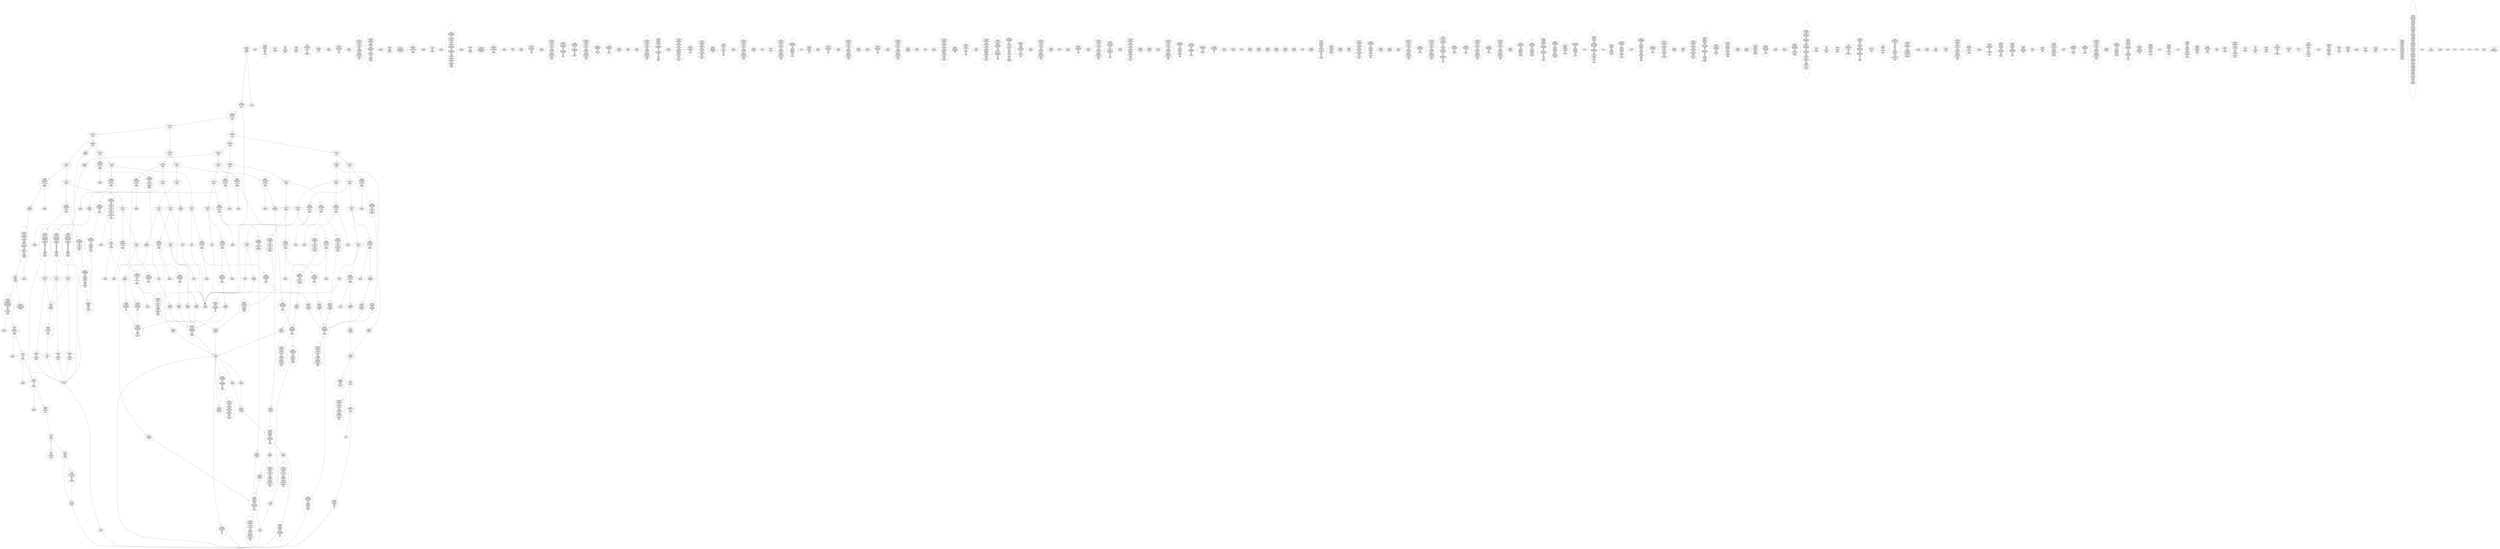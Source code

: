 /* Generated by GvGen v.1.0 (https://www.github.com/stricaud/gvgen) */

digraph G {
compound=true;
   node1 [label="[anywhere]"];
   node2 [label="# 0x0
PUSHX Data
PUSHX Data
MSTORE
CALLVALUE
ISZERO
PUSHX Data
JUMPI
"];
   node3 [label="# 0xc
PUSHX Data
REVERT
"];
   node4 [label="# 0x10
JUMPDEST
PUSHX LogicData
CALLDATASIZE
LT
PUSHX Data
JUMPI
"];
   node5 [label="# 0x1a
PUSHX Data
CALLDATALOAD
PUSHX BitData
SHR
PUSHX LogicData
GT
PUSHX Data
JUMPI
"];
   node6 [label="# 0x2b
PUSHX LogicData
GT
PUSHX Data
JUMPI
"];
   node7 [label="# 0x36
PUSHX LogicData
GT
PUSHX Data
JUMPI
"];
   node8 [label="# 0x41
PUSHX LogicData
EQ
PUSHX Data
JUMPI
"];
   node9 [label="# 0x4c
PUSHX LogicData
EQ
PUSHX Data
JUMPI
"];
   node10 [label="# 0x57
PUSHX LogicData
EQ
PUSHX Data
JUMPI
"];
   node11 [label="# 0x62
PUSHX LogicData
EQ
PUSHX Data
JUMPI
"];
   node12 [label="# 0x6d
PUSHX Data
JUMP
"];
   node13 [label="# 0x71
JUMPDEST
PUSHX LogicData
EQ
PUSHX Data
JUMPI
"];
   node14 [label="# 0x7d
PUSHX LogicData
EQ
PUSHX Data
JUMPI
"];
   node15 [label="# 0x88
PUSHX LogicData
EQ
PUSHX Data
JUMPI
"];
   node16 [label="# 0x93
PUSHX LogicData
EQ
PUSHX Data
JUMPI
"];
   node17 [label="# 0x9e
PUSHX Data
JUMP
"];
   node18 [label="# 0xa2
JUMPDEST
PUSHX LogicData
GT
PUSHX Data
JUMPI
"];
   node19 [label="# 0xae
PUSHX LogicData
EQ
PUSHX Data
JUMPI
"];
   node20 [label="# 0xb9
PUSHX LogicData
EQ
PUSHX Data
JUMPI
"];
   node21 [label="# 0xc4
PUSHX LogicData
EQ
PUSHX Data
JUMPI
"];
   node22 [label="# 0xcf
PUSHX LogicData
EQ
PUSHX Data
JUMPI
"];
   node23 [label="# 0xda
PUSHX Data
JUMP
"];
   node24 [label="# 0xde
JUMPDEST
PUSHX LogicData
EQ
PUSHX Data
JUMPI
"];
   node25 [label="# 0xea
PUSHX LogicData
EQ
PUSHX Data
JUMPI
"];
   node26 [label="# 0xf5
PUSHX LogicData
EQ
PUSHX Data
JUMPI
"];
   node27 [label="# 0x100
PUSHX Data
JUMP
"];
   node28 [label="# 0x104
JUMPDEST
PUSHX LogicData
GT
PUSHX Data
JUMPI
"];
   node29 [label="# 0x110
PUSHX LogicData
GT
PUSHX Data
JUMPI
"];
   node30 [label="# 0x11b
PUSHX LogicData
EQ
PUSHX Data
JUMPI
"];
   node31 [label="# 0x126
PUSHX LogicData
EQ
PUSHX Data
JUMPI
"];
   node32 [label="# 0x131
PUSHX LogicData
EQ
PUSHX Data
JUMPI
"];
   node33 [label="# 0x13c
PUSHX LogicData
EQ
PUSHX Data
JUMPI
"];
   node34 [label="# 0x147
PUSHX Data
JUMP
"];
   node35 [label="# 0x14b
JUMPDEST
PUSHX LogicData
EQ
PUSHX Data
JUMPI
"];
   node36 [label="# 0x157
PUSHX LogicData
EQ
PUSHX Data
JUMPI
"];
   node37 [label="# 0x162
PUSHX LogicData
EQ
PUSHX Data
JUMPI
"];
   node38 [label="# 0x16d
PUSHX LogicData
EQ
PUSHX Data
JUMPI
"];
   node39 [label="# 0x178
PUSHX Data
JUMP
"];
   node40 [label="# 0x17c
JUMPDEST
PUSHX LogicData
GT
PUSHX Data
JUMPI
"];
   node41 [label="# 0x188
PUSHX LogicData
EQ
PUSHX Data
JUMPI
"];
   node42 [label="# 0x193
PUSHX LogicData
EQ
PUSHX Data
JUMPI
"];
   node43 [label="# 0x19e
PUSHX LogicData
EQ
PUSHX Data
JUMPI
"];
   node44 [label="# 0x1a9
PUSHX LogicData
EQ
PUSHX Data
JUMPI
"];
   node45 [label="# 0x1b4
PUSHX Data
JUMP
"];
   node46 [label="# 0x1b8
JUMPDEST
PUSHX LogicData
EQ
PUSHX Data
JUMPI
"];
   node47 [label="# 0x1c4
PUSHX LogicData
EQ
PUSHX Data
JUMPI
"];
   node48 [label="# 0x1cf
PUSHX LogicData
EQ
PUSHX Data
JUMPI
"];
   node49 [label="# 0x1da
JUMPDEST
PUSHX Data
REVERT
"];
   node50 [label="# 0x1df
JUMPDEST
PUSHX Data
PUSHX ArithData
CALLDATASIZE
SUB
PUSHX LogicData
LT
ISZERO
PUSHX Data
JUMPI
"];
   node51 [label="# 0x1f1
PUSHX Data
REVERT
"];
   node52 [label="# 0x1f5
JUMPDEST
CALLDATALOAD
PUSHX ArithData
PUSHX BitData
PUSHX BitData
SHL
SUB
NOT
AND
PUSHX Data
JUMP
"];
   node53 [label="# 0x206
JUMPDEST
PUSHX MemData
MLOAD
ISZERO
ISZERO
MSTORE
MLOAD
SUB
PUSHX ArithData
ADD
RETURN
"];
   node54 [label="# 0x21a
JUMPDEST
PUSHX Data
PUSHX ArithData
CALLDATASIZE
SUB
PUSHX LogicData
LT
ISZERO
PUSHX Data
JUMPI
"];
   node55 [label="# 0x22c
PUSHX Data
REVERT
"];
   node56 [label="# 0x230
JUMPDEST
PUSHX ArithData
PUSHX BitData
PUSHX BitData
SHL
SUB
CALLDATALOAD
AND
PUSHX ArithData
ADD
CALLDATALOAD
PUSHX ArithData
ADD
CALLDATALOAD
AND
PUSHX Data
JUMP
"];
   node57 [label="# 0x250
JUMPDEST
PUSHX Data
PUSHX ArithData
CALLDATASIZE
SUB
PUSHX LogicData
LT
ISZERO
PUSHX Data
JUMPI
"];
   node58 [label="# 0x262
PUSHX Data
REVERT
"];
   node59 [label="# 0x266
JUMPDEST
CALLDATALOAD
PUSHX ArithData
PUSHX BitData
PUSHX BitData
SHL
SUB
AND
PUSHX Data
JUMP
"];
   node60 [label="# 0x276
JUMPDEST
STOP
"];
   node61 [label="# 0x278
JUMPDEST
PUSHX Data
PUSHX Data
JUMP
"];
   node62 [label="# 0x280
JUMPDEST
PUSHX Data
MLOAD
PUSHX ArithData
MSTORE
MLOAD
ADD
MSTORE
MLOAD
ADD
ADD
PUSHX Data
"];
   node63 [label="# 0x2a2
JUMPDEST
LT
ISZERO
PUSHX Data
JUMPI
"];
   node64 [label="# 0x2ab
ADD
MLOAD
ADD
MSTORE
PUSHX ArithData
ADD
PUSHX Data
JUMP
"];
   node65 [label="# 0x2ba
JUMPDEST
ADD
PUSHX BitData
AND
ISZERO
PUSHX Data
JUMPI
"];
   node66 [label="# 0x2ce
SUB
MLOAD
PUSHX ArithData
PUSHX ArithData
SUB
PUSHX ArithData
EXP
SUB
NOT
AND
MSTORE
PUSHX ArithData
ADD
"];
   node67 [label="# 0x2e7
JUMPDEST
PUSHX MemData
MLOAD
SUB
RETURN
"];
   node68 [label="# 0x2f5
JUMPDEST
PUSHX Data
PUSHX ArithData
CALLDATASIZE
SUB
PUSHX LogicData
LT
ISZERO
PUSHX Data
JUMPI
"];
   node69 [label="# 0x307
PUSHX Data
REVERT
"];
   node70 [label="# 0x30b
JUMPDEST
CALLDATALOAD
PUSHX Data
JUMP
"];
   node71 [label="# 0x312
JUMPDEST
PUSHX MemData
MLOAD
PUSHX ArithData
PUSHX BitData
PUSHX BitData
SHL
SUB
AND
MSTORE
MLOAD
SUB
PUSHX ArithData
ADD
RETURN
"];
   node72 [label="# 0x32e
JUMPDEST
PUSHX Data
PUSHX ArithData
CALLDATASIZE
SUB
PUSHX LogicData
LT
ISZERO
PUSHX Data
JUMPI
"];
   node73 [label="# 0x340
PUSHX Data
REVERT
"];
   node74 [label="# 0x344
JUMPDEST
PUSHX ArithData
PUSHX BitData
PUSHX BitData
SHL
SUB
CALLDATALOAD
AND
PUSHX ArithData
ADD
CALLDATALOAD
PUSHX Data
JUMP
"];
   node75 [label="# 0x35a
JUMPDEST
PUSHX Data
PUSHX ArithData
CALLDATASIZE
SUB
PUSHX LogicData
LT
ISZERO
PUSHX Data
JUMPI
"];
   node76 [label="# 0x36c
PUSHX Data
REVERT
"];
   node77 [label="# 0x370
JUMPDEST
CALLDATALOAD
PUSHX ArithData
PUSHX BitData
PUSHX BitData
SHL
SUB
AND
PUSHX Data
JUMP
"];
   node78 [label="# 0x380
JUMPDEST
PUSHX Data
PUSHX Data
JUMP
"];
   node79 [label="# 0x388
JUMPDEST
PUSHX MemData
MLOAD
MSTORE
MLOAD
SUB
PUSHX ArithData
ADD
RETURN
"];
   node80 [label="# 0x39a
JUMPDEST
PUSHX Data
PUSHX ArithData
CALLDATASIZE
SUB
PUSHX LogicData
LT
ISZERO
PUSHX Data
JUMPI
"];
   node81 [label="# 0x3ac
PUSHX Data
REVERT
"];
   node82 [label="# 0x3b0
JUMPDEST
PUSHX ArithData
PUSHX BitData
PUSHX BitData
SHL
SUB
CALLDATALOAD
AND
PUSHX ArithData
ADD
CALLDATALOAD
AND
PUSHX ArithData
ADD
CALLDATALOAD
PUSHX Data
JUMP
"];
   node83 [label="# 0x3d0
JUMPDEST
PUSHX Data
PUSHX ArithData
CALLDATASIZE
SUB
PUSHX LogicData
LT
ISZERO
PUSHX Data
JUMPI
"];
   node84 [label="# 0x3e2
PUSHX Data
REVERT
"];
   node85 [label="# 0x3e6
JUMPDEST
PUSHX ArithData
PUSHX BitData
PUSHX BitData
SHL
SUB
CALLDATALOAD
AND
PUSHX ArithData
ADD
CALLDATALOAD
PUSHX Data
JUMP
"];
   node86 [label="# 0x3fc
JUMPDEST
PUSHX Data
PUSHX Data
JUMP
"];
   node87 [label="# 0x404
JUMPDEST
PUSHX Data
PUSHX ArithData
CALLDATASIZE
SUB
PUSHX LogicData
LT
ISZERO
PUSHX Data
JUMPI
"];
   node88 [label="# 0x416
PUSHX Data
REVERT
"];
   node89 [label="# 0x41a
JUMPDEST
PUSHX ArithData
PUSHX BitData
PUSHX BitData
SHL
SUB
CALLDATALOAD
AND
PUSHX ArithData
ADD
CALLDATALOAD
PUSHX Data
JUMP
"];
   node90 [label="# 0x430
JUMPDEST
PUSHX Data
PUSHX ArithData
CALLDATASIZE
SUB
PUSHX LogicData
LT
ISZERO
PUSHX Data
JUMPI
"];
   node91 [label="# 0x442
PUSHX Data
REVERT
"];
   node92 [label="# 0x446
JUMPDEST
PUSHX ArithData
PUSHX BitData
PUSHX BitData
SHL
SUB
CALLDATALOAD
AND
PUSHX ArithData
ADD
CALLDATALOAD
AND
PUSHX ArithData
ADD
CALLDATALOAD
PUSHX Data
JUMP
"];
   node93 [label="# 0x466
JUMPDEST
PUSHX Data
PUSHX ArithData
CALLDATASIZE
SUB
PUSHX LogicData
LT
ISZERO
PUSHX Data
JUMPI
"];
   node94 [label="# 0x478
PUSHX Data
REVERT
"];
   node95 [label="# 0x47c
JUMPDEST
CALLDATALOAD
PUSHX Data
JUMP
"];
   node96 [label="# 0x483
JUMPDEST
PUSHX Data
PUSHX ArithData
CALLDATASIZE
SUB
PUSHX LogicData
LT
ISZERO
PUSHX Data
JUMPI
"];
   node97 [label="# 0x495
PUSHX Data
REVERT
"];
   node98 [label="# 0x499
JUMPDEST
CALLDATALOAD
PUSHX Data
JUMP
"];
   node99 [label="# 0x4a0
JUMPDEST
PUSHX Data
PUSHX ArithData
CALLDATASIZE
SUB
PUSHX LogicData
LT
ISZERO
PUSHX Data
JUMPI
"];
   node100 [label="# 0x4b2
PUSHX Data
REVERT
"];
   node101 [label="# 0x4b6
JUMPDEST
CALLDATALOAD
PUSHX Data
JUMP
"];
   node102 [label="# 0x4bd
JUMPDEST
PUSHX Data
PUSHX Data
JUMP
"];
   node103 [label="# 0x4c5
JUMPDEST
PUSHX Data
PUSHX ArithData
CALLDATASIZE
SUB
PUSHX LogicData
LT
ISZERO
PUSHX Data
JUMPI
"];
   node104 [label="# 0x4d7
PUSHX Data
REVERT
"];
   node105 [label="# 0x4db
JUMPDEST
CALLDATALOAD
PUSHX ArithData
PUSHX BitData
PUSHX BitData
SHL
SUB
AND
PUSHX Data
JUMP
"];
   node106 [label="# 0x4eb
JUMPDEST
PUSHX Data
PUSHX ArithData
CALLDATASIZE
SUB
PUSHX LogicData
LT
ISZERO
PUSHX Data
JUMPI
"];
   node107 [label="# 0x4fd
PUSHX Data
REVERT
"];
   node108 [label="# 0x501
JUMPDEST
CALLDATALOAD
PUSHX ArithData
PUSHX BitData
PUSHX BitData
SHL
SUB
AND
PUSHX Data
JUMP
"];
   node109 [label="# 0x511
JUMPDEST
PUSHX Data
PUSHX Data
JUMP
"];
   node110 [label="# 0x519
JUMPDEST
PUSHX Data
PUSHX Data
JUMP
"];
   node111 [label="# 0x521
JUMPDEST
PUSHX Data
PUSHX Data
JUMP
"];
   node112 [label="# 0x529
JUMPDEST
PUSHX Data
PUSHX Data
JUMP
"];
   node113 [label="# 0x531
JUMPDEST
PUSHX Data
PUSHX ArithData
CALLDATASIZE
SUB
PUSHX LogicData
LT
ISZERO
PUSHX Data
JUMPI
"];
   node114 [label="# 0x543
PUSHX Data
REVERT
"];
   node115 [label="# 0x547
JUMPDEST
PUSHX ArithData
PUSHX BitData
PUSHX BitData
SHL
SUB
CALLDATALOAD
AND
PUSHX ArithData
ADD
CALLDATALOAD
ISZERO
ISZERO
PUSHX Data
JUMP
"];
   node116 [label="# 0x55f
JUMPDEST
PUSHX Data
PUSHX ArithData
CALLDATASIZE
SUB
PUSHX LogicData
LT
ISZERO
PUSHX Data
JUMPI
"];
   node117 [label="# 0x571
PUSHX Data
REVERT
"];
   node118 [label="# 0x575
JUMPDEST
PUSHX ArithData
PUSHX BitData
PUSHX BitData
SHL
SUB
CALLDATALOAD
AND
PUSHX ArithData
ADD
CALLDATALOAD
AND
PUSHX ArithData
ADD
CALLDATALOAD
ADD
PUSHX ArithData
ADD
PUSHX ArithData
ADD
CALLDATALOAD
PUSHX LogicData
GT
ISZERO
PUSHX Data
JUMPI
"];
   node119 [label="# 0x5ac
PUSHX Data
REVERT
"];
   node120 [label="# 0x5b0
JUMPDEST
ADD
PUSHX ArithData
ADD
GT
ISZERO
PUSHX Data
JUMPI
"];
   node121 [label="# 0x5be
PUSHX Data
REVERT
"];
   node122 [label="# 0x5c2
JUMPDEST
CALLDATALOAD
PUSHX ArithData
ADD
PUSHX ArithData
MUL
ADD
GT
PUSHX LogicData
GT
OR
ISZERO
PUSHX Data
JUMPI
"];
   node123 [label="# 0x5e0
PUSHX Data
REVERT
"];
   node124 [label="# 0x5e4
JUMPDEST
PUSHX ArithData
ADD
PUSHX ArithData
DIV
MUL
PUSHX ArithData
ADD
PUSHX MemData
MLOAD
ADD
PUSHX Data
MSTORE
MSTORE
PUSHX ArithData
ADD
CALLDATACOPY
PUSHX Data
ADD
MSTORE
PUSHX Data
JUMP
"];
   node125 [label="# 0x625
JUMPDEST
PUSHX Data
PUSHX ArithData
CALLDATASIZE
SUB
PUSHX LogicData
LT
ISZERO
PUSHX Data
JUMPI
"];
   node126 [label="# 0x637
PUSHX Data
REVERT
"];
   node127 [label="# 0x63b
JUMPDEST
CALLDATALOAD
PUSHX ArithData
PUSHX BitData
PUSHX BitData
SHL
SUB
AND
PUSHX Data
JUMP
"];
   node128 [label="# 0x64b
JUMPDEST
PUSHX Data
PUSHX ArithData
CALLDATASIZE
SUB
PUSHX LogicData
LT
ISZERO
PUSHX Data
JUMPI
"];
   node129 [label="# 0x65d
PUSHX Data
REVERT
"];
   node130 [label="# 0x661
JUMPDEST
CALLDATALOAD
PUSHX Data
JUMP
"];
   node131 [label="# 0x668
JUMPDEST
PUSHX Data
PUSHX ArithData
CALLDATASIZE
SUB
PUSHX LogicData
LT
ISZERO
PUSHX Data
JUMPI
"];
   node132 [label="# 0x67a
PUSHX Data
REVERT
"];
   node133 [label="# 0x67e
JUMPDEST
PUSHX ArithData
PUSHX BitData
PUSHX BitData
SHL
SUB
CALLDATALOAD
AND
PUSHX ArithData
ADD
CALLDATALOAD
AND
PUSHX Data
JUMP
"];
   node134 [label="# 0x696
JUMPDEST
PUSHX Data
PUSHX ArithData
CALLDATASIZE
SUB
PUSHX LogicData
LT
ISZERO
PUSHX Data
JUMPI
"];
   node135 [label="# 0x6a8
PUSHX Data
REVERT
"];
   node136 [label="# 0x6ac
JUMPDEST
CALLDATALOAD
PUSHX ArithData
PUSHX BitData
PUSHX BitData
SHL
SUB
AND
PUSHX Data
JUMP
"];
   node137 [label="# 0x6bc
JUMPDEST
PUSHX Data
PUSHX Data
JUMP
"];
   node138 [label="# 0x6c4
JUMPDEST
PUSHX ArithData
PUSHX BitData
PUSHX BitData
SHL
SUB
NOT
AND
PUSHX Data
MSTORE
PUSHX Data
MSTORE
PUSHX Data
SHA3
SLOAD
PUSHX BitData
AND
JUMP
"];
   node139 [label="# 0x6e3
JUMPDEST
PUSHX Data
PUSHX Data
PUSHX Data
CALLER
PUSHX BitData
PUSHX BitData
AND
JUMP
"];
   node140 [label="# 0x6f6
JUMPDEST
PUSHX Data
JUMPI
"];
   node141 [label="# 0x6fc
PUSHX StorData
SLOAD
PUSHX ArithData
PUSHX BitData
PUSHX BitData
SHL
SUB
AND
CALLER
EQ
"];
   node142 [label="# 0x70b
JUMPDEST
PUSHX Data
JUMPI
"];
   node143 [label="# 0x710
PUSHX MemData
MLOAD
PUSHX BitData
PUSHX BitData
SHL
MSTORE
PUSHX ArithData
ADD
PUSHX ArithData
ADD
SUB
MSTORE
PUSHX Data
MSTORE
PUSHX ArithData
ADD
PUSHX Data
PUSHX Data
CODECOPY
PUSHX ArithData
ADD
PUSHX MemData
MLOAD
SUB
REVERT
"];
   node144 [label="# 0x746
JUMPDEST
PUSHX MemData
MLOAD
PUSHX BitData
PUSHX BitData
SHL
MSTORE
ADDRESS
PUSHX ArithData
ADD
MSTORE
MLOAD
PUSHX ArithData
PUSHX BitData
PUSHX BitData
SHL
SUB
AND
PUSHX Data
PUSHX ArithData
ADD
PUSHX Data
SUB
ADD
EXTCODESIZE
ISZERO
ISZERO
PUSHX Data
JUMPI
"];
   node145 [label="# 0x788
PUSHX Data
REVERT
"];
   node146 [label="# 0x78c
JUMPDEST
GAS
STATICCALL
ISZERO
ISZERO
PUSHX Data
JUMPI
"];
   node147 [label="# 0x797
RETURNDATASIZE
PUSHX Data
RETURNDATACOPY
RETURNDATASIZE
PUSHX Data
REVERT
"];
   node148 [label="# 0x7a0
JUMPDEST
PUSHX MemData
MLOAD
RETURNDATASIZE
PUSHX LogicData
LT
ISZERO
PUSHX Data
JUMPI
"];
   node149 [label="# 0x7b2
PUSHX Data
REVERT
"];
   node150 [label="# 0x7b6
JUMPDEST
MLOAD
GT
ISZERO
PUSHX Data
JUMPI
"];
   node151 [label="# 0x7c0
PUSHX Data
REVERT
"];
   node152 [label="# 0x7c4
JUMPDEST
PUSHX ArithData
PUSHX BitData
PUSHX BitData
SHL
SUB
AND
PUSHX BitData
PUSHX MemData
MLOAD
PUSHX BitData
AND
PUSHX BitData
SHL
MSTORE
PUSHX ArithData
ADD
PUSHX ArithData
PUSHX BitData
PUSHX BitData
SHL
SUB
AND
PUSHX ArithData
PUSHX BitData
PUSHX BitData
SHL
SUB
AND
MSTORE
PUSHX ArithData
ADD
MSTORE
PUSHX ArithData
ADD
PUSHX Data
PUSHX MemData
MLOAD
SUB
PUSHX Data
EXTCODESIZE
ISZERO
ISZERO
PUSHX Data
JUMPI
"];
   node153 [label="# 0x820
PUSHX Data
REVERT
"];
   node154 [label="# 0x824
JUMPDEST
GAS
CALL
ISZERO
ISZERO
PUSHX Data
JUMPI
"];
   node155 [label="# 0x82f
RETURNDATASIZE
PUSHX Data
RETURNDATACOPY
RETURNDATASIZE
PUSHX Data
REVERT
"];
   node156 [label="# 0x838
JUMPDEST
PUSHX MemData
MLOAD
RETURNDATASIZE
PUSHX LogicData
LT
ISZERO
PUSHX Data
JUMPI
"];
   node157 [label="# 0x84a
PUSHX Data
REVERT
"];
   node158 [label="# 0x84e
JUMPDEST
MLOAD
JUMP
"];
   node159 [label="# 0x858
JUMPDEST
PUSHX Data
PUSHX Data
CALLER
PUSHX BitData
PUSHX BitData
AND
JUMP
"];
   node160 [label="# 0x869
JUMPDEST
PUSHX Data
JUMPI
"];
   node161 [label="# 0x86f
PUSHX StorData
SLOAD
PUSHX ArithData
PUSHX BitData
PUSHX BitData
SHL
SUB
AND
CALLER
EQ
"];
   node162 [label="# 0x87e
JUMPDEST
PUSHX Data
JUMPI
"];
   node163 [label="# 0x883
PUSHX MemData
MLOAD
PUSHX BitData
PUSHX BitData
SHL
MSTORE
PUSHX ArithData
ADD
PUSHX ArithData
ADD
SUB
MSTORE
PUSHX Data
MSTORE
PUSHX ArithData
ADD
PUSHX Data
PUSHX Data
CODECOPY
PUSHX ArithData
ADD
PUSHX MemData
MLOAD
SUB
REVERT
"];
   node164 [label="# 0x8b9
JUMPDEST
PUSHX StorData
SLOAD
PUSHX ArithData
PUSHX BitData
PUSHX BitData
SHL
SUB
NOT
AND
PUSHX ArithData
PUSHX BitData
PUSHX BitData
SHL
SUB
AND
OR
SSTORE
JUMP
"];
   node165 [label="# 0x8db
JUMPDEST
PUSHX StorData
SLOAD
PUSHX MemData
MLOAD
PUSHX ArithData
PUSHX ArithData
PUSHX Data
PUSHX BitData
NOT
PUSHX ArithData
PUSHX BitData
AND
ISZERO
MUL
ADD
AND
DIV
ADD
DIV
MUL
ADD
ADD
MSTORE
MSTORE
PUSHX Data
ADD
ISZERO
PUSHX Data
JUMPI
"];
   node166 [label="# 0x921
PUSHX LogicData
LT
PUSHX Data
JUMPI
"];
   node167 [label="# 0x929
PUSHX ArithData
SLOAD
DIV
MUL
MSTORE
PUSHX ArithData
ADD
PUSHX Data
JUMP
"];
   node168 [label="# 0x93c
JUMPDEST
ADD
PUSHX Data
MSTORE
PUSHX Data
PUSHX Data
SHA3
"];
   node169 [label="# 0x94a
JUMPDEST
SLOAD
MSTORE
PUSHX ArithData
ADD
PUSHX ArithData
ADD
GT
PUSHX Data
JUMPI
"];
   node170 [label="# 0x95e
SUB
PUSHX BitData
AND
ADD
"];
   node171 [label="# 0x967
JUMPDEST
"];
   node172 [label="# 0x96f
JUMPDEST
JUMP
"];
   node173 [label="# 0x972
JUMPDEST
PUSHX Data
PUSHX Data
PUSHX Data
JUMP
"];
   node174 [label="# 0x97d
JUMPDEST
PUSHX Data
JUMPI
"];
   node175 [label="# 0x982
PUSHX MemData
MLOAD
PUSHX BitData
PUSHX BitData
SHL
MSTORE
PUSHX ArithData
ADD
PUSHX ArithData
ADD
SUB
MSTORE
PUSHX Data
MSTORE
PUSHX ArithData
ADD
PUSHX Data
PUSHX Data
CODECOPY
PUSHX ArithData
ADD
PUSHX MemData
MLOAD
SUB
REVERT
"];
   node176 [label="# 0x9b8
JUMPDEST
PUSHX Data
MSTORE
PUSHX Data
PUSHX Data
MSTORE
PUSHX Data
SHA3
SLOAD
PUSHX ArithData
PUSHX BitData
PUSHX BitData
SHL
SUB
AND
JUMP
"];
   node177 [label="# 0x9d4
JUMPDEST
PUSHX Data
PUSHX Data
PUSHX Data
JUMP
"];
   node178 [label="# 0x9df
JUMPDEST
PUSHX ArithData
PUSHX BitData
PUSHX BitData
SHL
SUB
AND
PUSHX ArithData
PUSHX BitData
PUSHX BitData
SHL
SUB
AND
EQ
ISZERO
PUSHX Data
JUMPI
"];
   node179 [label="# 0x9fc
PUSHX MemData
MLOAD
PUSHX BitData
PUSHX BitData
SHL
MSTORE
PUSHX ArithData
ADD
PUSHX ArithData
ADD
SUB
MSTORE
PUSHX Data
MSTORE
PUSHX ArithData
ADD
PUSHX Data
PUSHX Data
CODECOPY
PUSHX ArithData
ADD
PUSHX MemData
MLOAD
SUB
REVERT
"];
   node180 [label="# 0xa32
JUMPDEST
PUSHX ArithData
PUSHX BitData
PUSHX BitData
SHL
SUB
AND
PUSHX Data
PUSHX Data
JUMP
"];
   node181 [label="# 0xa44
JUMPDEST
PUSHX ArithData
PUSHX BitData
PUSHX BitData
SHL
SUB
AND
EQ
PUSHX Data
JUMPI
"];
   node182 [label="# 0xa54
PUSHX Data
PUSHX Data
PUSHX Data
JUMP
"];
   node183 [label="# 0xa60
JUMPDEST
PUSHX Data
JUMP
"];
   node184 [label="# 0xa65
JUMPDEST
PUSHX Data
JUMPI
"];
   node185 [label="# 0xa6a
PUSHX MemData
MLOAD
PUSHX BitData
PUSHX BitData
SHL
MSTORE
PUSHX ArithData
ADD
PUSHX ArithData
ADD
SUB
MSTORE
PUSHX Data
MSTORE
PUSHX ArithData
ADD
PUSHX Data
PUSHX Data
CODECOPY
PUSHX ArithData
ADD
PUSHX MemData
MLOAD
SUB
REVERT
"];
   node186 [label="# 0xaa0
JUMPDEST
PUSHX Data
MSTORE
PUSHX Data
PUSHX Data
MSTORE
PUSHX MemData
SHA3
SLOAD
PUSHX ArithData
PUSHX BitData
PUSHX BitData
SHL
SUB
NOT
AND
PUSHX ArithData
PUSHX BitData
PUSHX BitData
SHL
SUB
AND
OR
SSTORE
MLOAD
AND
PUSHX Data
LOGX
JUMP
"];
   node187 [label="# 0xafc
JUMPDEST
PUSHX Data
PUSHX Data
JUMP
"];
   node188 [label="# 0xb04
JUMPDEST
PUSHX Data
JUMPI
"];
   node189 [label="# 0xb09
PUSHX MemData
MLOAD
PUSHX BitData
PUSHX BitData
SHL
MSTORE
PUSHX Data
PUSHX ArithData
ADD
MSTORE
PUSHX ArithData
ADD
MSTORE
PUSHX MemData
MLOAD
PUSHX Data
PUSHX Data
CODECOPY
MLOAD
MSTORE
PUSHX ArithData
ADD
MSTORE
MLOAD
SUB
PUSHX ArithData
ADD
REVERT
"];
   node190 [label="# 0xb43
JUMPDEST
PUSHX StorData
SLOAD
PUSHX LogicData
PUSHX BitData
AND
GT
PUSHX Data
JUMPI
"];
   node191 [label="# 0xb53
PUSHX MemData
MLOAD
PUSHX BitData
PUSHX BitData
SHL
MSTORE
PUSHX Data
PUSHX ArithData
ADD
MSTORE
PUSHX Data
PUSHX ArithData
ADD
MSTORE
PUSHX Data
PUSHX ArithData
ADD
MSTORE
MLOAD
SUB
PUSHX ArithData
ADD
REVERT
"];
   node192 [label="# 0xb9f
JUMPDEST
PUSHX Data
PUSHX Data
PUSHX BitData
PUSHX BitData
AND
JUMP
"];
   node193 [label="# 0xbb0
JUMPDEST
PUSHX StorData
SLOAD
PUSHX BitData
NOT
AND
PUSHX BitData
AND
PUSHX BitData
NOT
ADD
AND
OR
SSTORE
JUMP
"];
   node194 [label="# 0xbcb
JUMPDEST
PUSHX StorData
SLOAD
JUMP
"];
   node195 [label="# 0xbd1
JUMPDEST
PUSHX Data
PUSHX Data
PUSHX Data
JUMP
"];
   node196 [label="# 0xbdc
JUMPDEST
PUSHX Data
JUMP
"];
   node197 [label="# 0xbe2
JUMPDEST
PUSHX Data
JUMPI
"];
   node198 [label="# 0xbe7
PUSHX MemData
MLOAD
PUSHX BitData
PUSHX BitData
SHL
MSTORE
PUSHX ArithData
ADD
PUSHX ArithData
ADD
SUB
MSTORE
PUSHX Data
MSTORE
PUSHX ArithData
ADD
PUSHX Data
PUSHX Data
CODECOPY
PUSHX ArithData
ADD
PUSHX MemData
MLOAD
SUB
REVERT
"];
   node199 [label="# 0xc1d
JUMPDEST
PUSHX Data
PUSHX Data
JUMP
"];
   node200 [label="# 0xc28
JUMPDEST
JUMP
"];
   node201 [label="# 0xc2d
JUMPDEST
PUSHX Data
PUSHX Data
PUSHX Data
JUMP
"];
   node202 [label="# 0xc38
JUMPDEST
LT
PUSHX Data
JUMPI
"];
   node203 [label="# 0xc3f
PUSHX MemData
MLOAD
PUSHX BitData
PUSHX BitData
SHL
MSTORE
PUSHX ArithData
ADD
PUSHX ArithData
ADD
SUB
MSTORE
PUSHX Data
MSTORE
PUSHX ArithData
ADD
PUSHX Data
PUSHX Data
CODECOPY
PUSHX ArithData
ADD
PUSHX MemData
MLOAD
SUB
REVERT
"];
   node204 [label="# 0xc75
JUMPDEST
PUSHX ArithData
PUSHX BitData
PUSHX BitData
SHL
SUB
AND
PUSHX Data
MSTORE
PUSHX Data
PUSHX Data
MSTORE
PUSHX Data
SHA3
SLOAD
LT
PUSHX Data
JUMPI
"];
   node205 [label="# 0xc98
INVALID
"];
   node206 [label="# 0xc99
JUMPDEST
PUSHX Data
MSTORE
PUSHX Data
PUSHX Data
SHA3
ADD
SLOAD
"];
   node207 [label="# 0xca7
JUMPDEST
JUMP
"];
   node208 [label="# 0xcad
JUMPDEST
PUSHX StorData
SLOAD
PUSHX Data
DIV
PUSHX ArithData
PUSHX BitData
PUSHX BitData
SHL
SUB
AND
JUMP
"];
   node209 [label="# 0xcc1
JUMPDEST
PUSHX Data
PUSHX Data
PUSHX Data
CALLER
PUSHX BitData
PUSHX BitData
AND
JUMP
"];
   node210 [label="# 0xcd4
JUMPDEST
PUSHX Data
JUMPI
"];
   node211 [label="# 0xcda
PUSHX StorData
SLOAD
PUSHX ArithData
PUSHX BitData
PUSHX BitData
SHL
SUB
AND
CALLER
EQ
"];
   node212 [label="# 0xce9
JUMPDEST
PUSHX Data
JUMPI
"];
   node213 [label="# 0xcee
PUSHX MemData
MLOAD
PUSHX BitData
PUSHX BitData
SHL
MSTORE
PUSHX ArithData
ADD
PUSHX ArithData
ADD
SUB
MSTORE
PUSHX Data
MSTORE
PUSHX ArithData
ADD
PUSHX Data
PUSHX Data
CODECOPY
PUSHX ArithData
ADD
PUSHX MemData
MLOAD
SUB
REVERT
"];
   node214 [label="# 0xd24
JUMPDEST
PUSHX Data
PUSHX Data
JUMP
"];
   node215 [label="# 0xd2e
JUMPDEST
PUSHX Data
PUSHX MemData
MLOAD
PUSHX ArithData
ADD
PUSHX Data
MSTORE
PUSHX Data
MSTORE
PUSHX Data
JUMP
"];
   node216 [label="# 0xd49
JUMPDEST
PUSHX Data
PUSHX Data
CALLER
PUSHX BitData
PUSHX BitData
AND
JUMP
"];
   node217 [label="# 0xd5a
JUMPDEST
PUSHX Data
JUMPI
"];
   node218 [label="# 0xd60
PUSHX StorData
SLOAD
PUSHX ArithData
PUSHX BitData
PUSHX BitData
SHL
SUB
AND
CALLER
EQ
"];
   node219 [label="# 0xd6f
JUMPDEST
PUSHX Data
JUMPI
"];
   node220 [label="# 0xd74
PUSHX MemData
MLOAD
PUSHX BitData
PUSHX BitData
SHL
MSTORE
PUSHX ArithData
ADD
PUSHX ArithData
ADD
SUB
MSTORE
PUSHX Data
MSTORE
PUSHX ArithData
ADD
PUSHX Data
PUSHX Data
CODECOPY
PUSHX ArithData
ADD
PUSHX MemData
MLOAD
SUB
REVERT
"];
   node221 [label="# 0xdaa
JUMPDEST
PUSHX Data
PUSHX Data
PUSHX Data
JUMP
"];
   node222 [label="# 0xdb6
JUMPDEST
PUSHX Data
JUMP
"];
   node223 [label="# 0xdbc
JUMPDEST
JUMP
"];
   node224 [label="# 0xdbf
JUMPDEST
PUSHX Data
PUSHX Data
PUSHX Data
JUMP
"];
   node225 [label="# 0xdc9
JUMPDEST
LT
PUSHX Data
JUMPI
"];
   node226 [label="# 0xdd0
PUSHX MemData
MLOAD
PUSHX BitData
PUSHX BitData
SHL
MSTORE
PUSHX ArithData
ADD
PUSHX ArithData
ADD
SUB
MSTORE
PUSHX Data
MSTORE
PUSHX ArithData
ADD
PUSHX Data
PUSHX Data
CODECOPY
PUSHX ArithData
ADD
PUSHX MemData
MLOAD
SUB
REVERT
"];
   node227 [label="# 0xe06
JUMPDEST
PUSHX StorData
SLOAD
LT
PUSHX Data
JUMPI
"];
   node228 [label="# 0xe12
INVALID
"];
   node229 [label="# 0xe13
JUMPDEST
PUSHX Data
MSTORE
PUSHX Data
PUSHX Data
SHA3
ADD
SLOAD
JUMP
"];
   node230 [label="# 0xe25
JUMPDEST
PUSHX Data
MSTORE
PUSHX Data
PUSHX Data
MSTORE
PUSHX Data
SHA3
SLOAD
PUSHX ArithData
PUSHX BitData
PUSHX BitData
SHL
SUB
AND
PUSHX Data
JUMPI
"];
   node231 [label="# 0xe43
PUSHX MemData
MLOAD
PUSHX BitData
PUSHX BitData
SHL
MSTORE
PUSHX ArithData
ADD
PUSHX ArithData
ADD
SUB
MSTORE
PUSHX Data
MSTORE
PUSHX ArithData
ADD
PUSHX Data
PUSHX Data
CODECOPY
PUSHX ArithData
ADD
PUSHX MemData
MLOAD
SUB
REVERT
"];
   node232 [label="# 0xe79
JUMPDEST
PUSHX StorData
SLOAD
PUSHX MemData
MLOAD
PUSHX ArithData
PUSHX ArithData
PUSHX Data
PUSHX BitData
NOT
PUSHX ArithData
PUSHX BitData
AND
ISZERO
MUL
ADD
AND
DIV
ADD
DIV
MUL
ADD
ADD
MSTORE
MSTORE
PUSHX Data
ADD
ISZERO
PUSHX Data
JUMPI
"];
   node233 [label="# 0xebf
PUSHX LogicData
LT
PUSHX Data
JUMPI
"];
   node234 [label="# 0xec7
PUSHX ArithData
SLOAD
DIV
MUL
MSTORE
PUSHX ArithData
ADD
PUSHX Data
JUMP
"];
   node235 [label="# 0xeda
JUMPDEST
PUSHX Data
PUSHX Data
JUMP
"];
   node236 [label="# 0xee2
JUMPDEST
PUSHX Data
JUMPI
"];
   node237 [label="# 0xee7
PUSHX MemData
MLOAD
PUSHX BitData
PUSHX BitData
SHL
MSTORE
PUSHX Data
PUSHX ArithData
ADD
MSTORE
PUSHX ArithData
ADD
MSTORE
PUSHX MemData
MLOAD
PUSHX Data
PUSHX Data
CODECOPY
MLOAD
MSTORE
PUSHX ArithData
ADD
MSTORE
MLOAD
SUB
PUSHX ArithData
ADD
REVERT
"];
   node238 [label="# 0xf21
JUMPDEST
PUSHX Data
PUSHX Data
PUSHX BitData
PUSHX BitData
AND
JUMP
"];
   node239 [label="# 0xf32
JUMPDEST
PUSHX StorData
SLOAD
PUSHX BitData
AND
PUSHX ArithData
ADD
AND
PUSHX BitData
NOT
AND
OR
SSTORE
JUMP
"];
   node240 [label="# 0xf4b
JUMPDEST
PUSHX Data
PUSHX ArithData
PUSHX BitData
PUSHX BitData
SHL
SUB
AND
PUSHX Data
JUMPI
"];
   node241 [label="# 0xf5c
PUSHX MemData
MLOAD
PUSHX BitData
PUSHX BitData
SHL
MSTORE
PUSHX ArithData
ADD
PUSHX ArithData
ADD
SUB
MSTORE
PUSHX Data
MSTORE
PUSHX ArithData
ADD
PUSHX Data
PUSHX Data
CODECOPY
PUSHX ArithData
ADD
PUSHX MemData
MLOAD
SUB
REVERT
"];
   node242 [label="# 0xf92
JUMPDEST
PUSHX ArithData
PUSHX BitData
PUSHX BitData
SHL
SUB
AND
PUSHX Data
MSTORE
PUSHX Data
PUSHX Data
MSTORE
PUSHX Data
SHA3
PUSHX Data
PUSHX Data
JUMP
"];
   node243 [label="# 0xfb3
JUMPDEST
PUSHX Data
PUSHX Data
JUMP
"];
   node244 [label="# 0xfbb
JUMPDEST
PUSHX Data
JUMPI
"];
   node245 [label="# 0xfc0
PUSHX MemData
MLOAD
PUSHX BitData
PUSHX BitData
SHL
MSTORE
PUSHX Data
PUSHX ArithData
ADD
MSTORE
PUSHX ArithData
ADD
MSTORE
PUSHX MemData
MLOAD
PUSHX Data
PUSHX Data
CODECOPY
MLOAD
MSTORE
PUSHX ArithData
ADD
MSTORE
MLOAD
SUB
PUSHX ArithData
ADD
REVERT
"];
   node246 [label="# 0xffa
JUMPDEST
PUSHX StorData
SLOAD
PUSHX MemData
MLOAD
PUSHX Data
PUSHX ArithData
PUSHX BitData
PUSHX BitData
SHL
SUB
AND
PUSHX Data
LOGX
PUSHX StorData
SLOAD
PUSHX ArithData
PUSHX BitData
PUSHX BitData
SHL
SUB
NOT
AND
SSTORE
JUMP
"];
   node247 [label="# 0x1044
JUMPDEST
PUSHX StorData
SLOAD
PUSHX ArithData
PUSHX BitData
PUSHX BitData
SHL
SUB
AND
JUMP
"];
   node248 [label="# 0x1053
JUMPDEST
PUSHX StorData
SLOAD
PUSHX Data
PUSHX ArithData
PUSHX BitData
PUSHX BitData
SHL
SUB
AND
PUSHX Data
PUSHX Data
JUMP
"];
   node249 [label="# 0x106a
JUMPDEST
PUSHX ArithData
PUSHX BitData
PUSHX BitData
SHL
SUB
AND
EQ
JUMP
"];
   node250 [label="# 0x1079
JUMPDEST
PUSHX StorData
SLOAD
PUSHX MemData
MLOAD
PUSHX ArithData
PUSHX ArithData
PUSHX Data
PUSHX BitData
NOT
PUSHX ArithData
PUSHX BitData
AND
ISZERO
MUL
ADD
AND
DIV
ADD
DIV
MUL
ADD
ADD
MSTORE
MSTORE
PUSHX Data
ADD
ISZERO
PUSHX Data
JUMPI
"];
   node251 [label="# 0x10bf
PUSHX LogicData
LT
PUSHX Data
JUMPI
"];
   node252 [label="# 0x10c7
PUSHX ArithData
SLOAD
DIV
MUL
MSTORE
PUSHX ArithData
ADD
PUSHX Data
JUMP
"];
   node253 [label="# 0x10da
JUMPDEST
PUSHX Data
PUSHX Data
JUMP
"];
   node254 [label="# 0x10e2
JUMPDEST
PUSHX ArithData
PUSHX BitData
PUSHX BitData
SHL
SUB
AND
PUSHX ArithData
PUSHX BitData
PUSHX BitData
SHL
SUB
AND
EQ
ISZERO
PUSHX Data
JUMPI
"];
   node255 [label="# 0x10fc
PUSHX MemData
MLOAD
PUSHX BitData
PUSHX BitData
SHL
MSTORE
PUSHX Data
PUSHX ArithData
ADD
MSTORE
PUSHX Data
PUSHX ArithData
ADD
MSTORE
PUSHX Data
PUSHX ArithData
ADD
MSTORE
MLOAD
SUB
PUSHX ArithData
ADD
REVERT
"];
   node256 [label="# 0x1148
JUMPDEST
PUSHX Data
PUSHX Data
PUSHX Data
PUSHX Data
JUMP
"];
   node257 [label="# 0x1155
JUMPDEST
PUSHX ArithData
PUSHX BitData
PUSHX BitData
SHL
SUB
AND
MSTORE
PUSHX ArithData
ADD
MSTORE
PUSHX ArithData
ADD
PUSHX Data
SHA3
AND
MSTORE
MSTORE
SHA3
SLOAD
PUSHX BitData
NOT
AND
ISZERO
ISZERO
OR
SSTORE
PUSHX Data
PUSHX Data
JUMP
"];
   node258 [label="# 0x1199
JUMPDEST
PUSHX MemData
MLOAD
ISZERO
ISZERO
MSTORE
MLOAD
PUSHX ArithData
PUSHX BitData
PUSHX BitData
SHL
SUB
AND
PUSHX Data
SUB
PUSHX ArithData
ADD
LOGX
JUMP
"];
   node259 [label="# 0x11df
JUMPDEST
PUSHX Data
PUSHX Data
PUSHX Data
JUMP
"];
   node260 [label="# 0x11ea
JUMPDEST
PUSHX Data
JUMP
"];
   node261 [label="# 0x11f0
JUMPDEST
PUSHX Data
JUMPI
"];
   node262 [label="# 0x11f5
PUSHX MemData
MLOAD
PUSHX BitData
PUSHX BitData
SHL
MSTORE
PUSHX ArithData
ADD
PUSHX ArithData
ADD
SUB
MSTORE
PUSHX Data
MSTORE
PUSHX ArithData
ADD
PUSHX Data
PUSHX Data
CODECOPY
PUSHX ArithData
ADD
PUSHX MemData
MLOAD
SUB
REVERT
"];
   node263 [label="# 0x122b
JUMPDEST
PUSHX Data
PUSHX Data
JUMP
"];
   node264 [label="# 0x1237
JUMPDEST
JUMP
"];
   node265 [label="# 0x123d
JUMPDEST
PUSHX Data
PUSHX Data
CALLER
PUSHX BitData
PUSHX BitData
AND
JUMP
"];
   node266 [label="# 0x124e
JUMPDEST
PUSHX Data
JUMPI
"];
   node267 [label="# 0x1254
PUSHX StorData
SLOAD
PUSHX ArithData
PUSHX BitData
PUSHX BitData
SHL
SUB
AND
CALLER
EQ
"];
   node268 [label="# 0x1263
JUMPDEST
PUSHX Data
JUMPI
"];
   node269 [label="# 0x1268
PUSHX MemData
MLOAD
PUSHX BitData
PUSHX BitData
SHL
MSTORE
PUSHX ArithData
ADD
PUSHX ArithData
ADD
SUB
MSTORE
PUSHX Data
MSTORE
PUSHX ArithData
ADD
PUSHX Data
PUSHX Data
CODECOPY
PUSHX ArithData
ADD
PUSHX MemData
MLOAD
SUB
REVERT
"];
   node270 [label="# 0x129e
JUMPDEST
PUSHX StorData
SLOAD
PUSHX ArithData
PUSHX BitData
PUSHX BitData
SHL
SUB
AND
PUSHX ArithData
MUL
PUSHX ArithData
PUSHX BitData
PUSHX BitData
SHL
SUB
NOT
AND
OR
SSTORE
JUMP
"];
   node271 [label="# 0x12c6
JUMPDEST
PUSHX StorData
SLOAD
PUSHX MemData
MLOAD
PUSHX BitData
PUSHX BitData
SHL
MSTORE
PUSHX ArithData
ADD
MSTORE
MLOAD
PUSHX Data
PUSHX Data
DIV
PUSHX ArithData
PUSHX BitData
PUSHX BitData
SHL
SUB
AND
PUSHX Data
PUSHX ArithData
ADD
PUSHX Data
SUB
ADD
EXTCODESIZE
ISZERO
ISZERO
PUSHX Data
JUMPI
"];
   node272 [label="# 0x1313
PUSHX Data
REVERT
"];
   node273 [label="# 0x1317
JUMPDEST
GAS
STATICCALL
ISZERO
ISZERO
PUSHX Data
JUMPI
"];
   node274 [label="# 0x1322
RETURNDATASIZE
PUSHX Data
RETURNDATACOPY
RETURNDATASIZE
PUSHX Data
REVERT
"];
   node275 [label="# 0x132b
JUMPDEST
PUSHX MemData
MLOAD
RETURNDATASIZE
PUSHX Data
RETURNDATACOPY
PUSHX ArithData
RETURNDATASIZE
ADD
PUSHX BitData
NOT
AND
ADD
PUSHX Data
MSTORE
PUSHX LogicData
LT
ISZERO
PUSHX Data
JUMPI
"];
   node276 [label="# 0x1350
PUSHX Data
REVERT
"];
   node277 [label="# 0x1354
JUMPDEST
ADD
MLOAD
PUSHX MemData
MLOAD
PUSHX LogicData
GT
ISZERO
PUSHX Data
JUMPI
"];
   node278 [label="# 0x1370
PUSHX Data
REVERT
"];
   node279 [label="# 0x1374
JUMPDEST
ADD
PUSHX ArithData
ADD
GT
ISZERO
PUSHX Data
JUMPI
"];
   node280 [label="# 0x1385
PUSHX Data
REVERT
"];
   node281 [label="# 0x1389
JUMPDEST
MLOAD
PUSHX LogicData
GT
ADD
LT
OR
ISZERO
PUSHX Data
JUMPI
"];
   node282 [label="# 0x139f
PUSHX Data
REVERT
"];
   node283 [label="# 0x13a3
JUMPDEST
MSTORE
MLOAD
PUSHX ArithData
ADD
ADD
PUSHX Data
"];
   node284 [label="# 0x13b8
JUMPDEST
LT
ISZERO
PUSHX Data
JUMPI
"];
   node285 [label="# 0x13c1
ADD
MLOAD
ADD
MSTORE
PUSHX ArithData
ADD
PUSHX Data
JUMP
"];
   node286 [label="# 0x13d0
JUMPDEST
ADD
PUSHX BitData
AND
ISZERO
PUSHX Data
JUMPI
"];
   node287 [label="# 0x13e4
SUB
MLOAD
PUSHX ArithData
PUSHX ArithData
SUB
PUSHX ArithData
EXP
SUB
NOT
AND
MSTORE
PUSHX ArithData
ADD
"];
   node288 [label="# 0x13fd
JUMPDEST
PUSHX Data
MSTORE
JUMP
"];
   node289 [label="# 0x140b
JUMPDEST
PUSHX ArithData
PUSHX BitData
PUSHX BitData
SHL
SUB
AND
PUSHX Data
MSTORE
PUSHX Data
PUSHX Data
MSTORE
PUSHX Data
SHA3
AND
MSTORE
MSTORE
SHA3
SLOAD
PUSHX BitData
AND
JUMP
"];
   node290 [label="# 0x1439
JUMPDEST
PUSHX Data
PUSHX Data
JUMP
"];
   node291 [label="# 0x1441
JUMPDEST
PUSHX Data
JUMPI
"];
   node292 [label="# 0x1446
PUSHX MemData
MLOAD
PUSHX BitData
PUSHX BitData
SHL
MSTORE
PUSHX Data
PUSHX ArithData
ADD
MSTORE
PUSHX ArithData
ADD
MSTORE
PUSHX MemData
MLOAD
PUSHX Data
PUSHX Data
CODECOPY
MLOAD
MSTORE
PUSHX ArithData
ADD
MSTORE
MLOAD
SUB
PUSHX ArithData
ADD
REVERT
"];
   node293 [label="# 0x1480
JUMPDEST
PUSHX Data
PUSHX Data
JUMP
"];
   node294 [label="# 0x1489
JUMPDEST
PUSHX StorData
SLOAD
PUSHX ArithData
PUSHX BitData
PUSHX BitData
SHL
SUB
AND
JUMP
"];
   node295 [label="# 0x1498
JUMPDEST
PUSHX Data
PUSHX ArithData
PUSHX BitData
PUSHX BitData
SHL
SUB
AND
PUSHX Data
JUMPI
"];
   node296 [label="# 0x14a9
PUSHX MemData
MLOAD
PUSHX BitData
PUSHX BitData
SHL
MSTORE
PUSHX ArithData
ADD
PUSHX ArithData
ADD
SUB
MSTORE
PUSHX Data
MSTORE
PUSHX ArithData
ADD
PUSHX Data
PUSHX Data
CODECOPY
PUSHX ArithData
ADD
PUSHX MemData
MLOAD
SUB
REVERT
"];
   node297 [label="# 0x14df
JUMPDEST
PUSHX ArithData
PUSHX BitData
PUSHX BitData
SHL
SUB
AND
PUSHX Data
MSTORE
PUSHX Data
MSTORE
PUSHX Data
SHA3
SLOAD
PUSHX BitData
AND
JUMP
"];
   node298 [label="# 0x14ff
JUMPDEST
PUSHX Data
MSTORE
PUSHX Data
PUSHX Data
MSTORE
PUSHX Data
SHA3
SLOAD
PUSHX ArithData
PUSHX BitData
PUSHX BitData
SHL
SUB
AND
ISZERO
ISZERO
JUMP
"];
   node299 [label="# 0x151c
JUMPDEST
CALLER
JUMP
"];
   node300 [label="# 0x1520
JUMPDEST
PUSHX Data
PUSHX Data
JUMP
"];
   node301 [label="# 0x152a
JUMPDEST
PUSHX Data
JUMPI
"];
   node302 [label="# 0x152f
PUSHX MemData
MLOAD
PUSHX BitData
PUSHX BitData
SHL
MSTORE
PUSHX ArithData
ADD
PUSHX ArithData
ADD
SUB
MSTORE
PUSHX Data
MSTORE
PUSHX ArithData
ADD
PUSHX Data
PUSHX Data
CODECOPY
PUSHX ArithData
ADD
PUSHX MemData
MLOAD
SUB
REVERT
"];
   node303 [label="# 0x1565
JUMPDEST
PUSHX ArithData
PUSHX BitData
PUSHX BitData
SHL
SUB
AND
PUSHX Data
MSTORE
PUSHX Data
MSTORE
PUSHX Data
SHA3
SLOAD
PUSHX BitData
NOT
AND
SSTORE
JUMP
"];
   node304 [label="# 0x1587
JUMPDEST
PUSHX Data
PUSHX Data
PUSHX Data
JUMP
"];
   node305 [label="# 0x1592
JUMPDEST
PUSHX Data
JUMPI
"];
   node306 [label="# 0x1597
PUSHX MemData
MLOAD
PUSHX BitData
PUSHX BitData
SHL
MSTORE
PUSHX ArithData
ADD
PUSHX ArithData
ADD
SUB
MSTORE
PUSHX Data
MSTORE
PUSHX ArithData
ADD
PUSHX Data
PUSHX Data
CODECOPY
PUSHX ArithData
ADD
PUSHX MemData
MLOAD
SUB
REVERT
"];
   node307 [label="# 0x15cd
JUMPDEST
PUSHX Data
PUSHX Data
PUSHX Data
JUMP
"];
   node308 [label="# 0x15d8
JUMPDEST
PUSHX ArithData
PUSHX BitData
PUSHX BitData
SHL
SUB
AND
PUSHX ArithData
PUSHX BitData
PUSHX BitData
SHL
SUB
AND
EQ
PUSHX Data
JUMPI
"];
   node309 [label="# 0x15f5
PUSHX ArithData
PUSHX BitData
PUSHX BitData
SHL
SUB
AND
PUSHX Data
PUSHX Data
JUMP
"];
   node310 [label="# 0x1608
JUMPDEST
PUSHX ArithData
PUSHX BitData
PUSHX BitData
SHL
SUB
AND
EQ
"];
   node311 [label="# 0x1613
JUMPDEST
PUSHX Data
JUMPI
"];
   node312 [label="# 0x1619
PUSHX Data
PUSHX Data
JUMP
"];
   node313 [label="# 0x1623
JUMPDEST
JUMP
"];
   node314 [label="# 0x162b
JUMPDEST
PUSHX Data
PUSHX Data
JUMP
"];
   node315 [label="# 0x1636
JUMPDEST
PUSHX Data
PUSHX Data
JUMP
"];
   node316 [label="# 0x1640
JUMPDEST
PUSHX Data
PUSHX Data
JUMP
"];
   node317 [label="# 0x164a
JUMPDEST
PUSHX Data
PUSHX Data
JUMP
"];
   node318 [label="# 0x1654
JUMPDEST
PUSHX Data
PUSHX Data
JUMP
"];
   node319 [label="# 0x165e
JUMPDEST
PUSHX Data
PUSHX Data
JUMP
"];
   node320 [label="# 0x1667
JUMPDEST
JUMP
"];
   node321 [label="# 0x166b
JUMPDEST
PUSHX Data
PUSHX Data
JUMP
"];
   node322 [label="# 0x1675
JUMPDEST
PUSHX Data
MSTORE
PUSHX Data
PUSHX Data
MSTORE
PUSHX Data
SHA3
SLOAD
PUSHX Data
PUSHX BitData
NOT
PUSHX ArithData
PUSHX BitData
AND
ISZERO
MUL
ADD
AND
DIV
ISZERO
PUSHX Data
JUMPI
"];
   node323 [label="# 0x169d
PUSHX Data
MSTORE
PUSHX Data
PUSHX Data
MSTORE
PUSHX Data
SHA3
PUSHX Data
PUSHX Data
JUMP
"];
   node324 [label="# 0x16b3
JUMPDEST
PUSHX Data
PUSHX Data
JUMP
"];
   node325 [label="# 0x16bd
JUMPDEST
ISZERO
PUSHX Data
JUMPI
"];
   node326 [label="# 0x16c3
PUSHX MemData
MLOAD
PUSHX BitData
PUSHX BitData
SHL
MSTORE
PUSHX Data
PUSHX ArithData
ADD
MSTORE
PUSHX Data
PUSHX ArithData
ADD
MSTORE
PUSHX Data
PUSHX ArithData
ADD
MSTORE
MLOAD
SUB
PUSHX ArithData
ADD
REVERT
"];
   node327 [label="# 0x170f
JUMPDEST
PUSHX ArithData
PUSHX BitData
PUSHX BitData
SHL
SUB
AND
PUSHX Data
MSTORE
PUSHX Data
MSTORE
PUSHX Data
SHA3
SLOAD
PUSHX BitData
NOT
AND
PUSHX BitData
OR
SSTORE
JUMP
"];
   node328 [label="# 0x1734
JUMPDEST
SLOAD
JUMP
"];
   node329 [label="# 0x1738
JUMPDEST
PUSHX Data
PUSHX Data
JUMP
"];
   node330 [label="# 0x1743
JUMPDEST
PUSHX Data
PUSHX Data
JUMP
"];
   node331 [label="# 0x174f
JUMPDEST
PUSHX Data
JUMPI
"];
   node332 [label="# 0x1754
PUSHX MemData
MLOAD
PUSHX BitData
PUSHX BitData
SHL
MSTORE
PUSHX ArithData
ADD
PUSHX ArithData
ADD
SUB
MSTORE
PUSHX Data
MSTORE
PUSHX ArithData
ADD
PUSHX Data
PUSHX Data
CODECOPY
PUSHX ArithData
ADD
PUSHX MemData
MLOAD
SUB
REVERT
"];
   node333 [label="# 0x178a
JUMPDEST
PUSHX ArithData
PUSHX BitData
PUSHX BitData
SHL
SUB
AND
PUSHX Data
JUMPI
"];
   node334 [label="# 0x1799
PUSHX MemData
MLOAD
PUSHX BitData
PUSHX BitData
SHL
MSTORE
PUSHX ArithData
ADD
PUSHX ArithData
ADD
SUB
MSTORE
PUSHX Data
MSTORE
PUSHX ArithData
ADD
PUSHX Data
PUSHX Data
CODECOPY
PUSHX ArithData
ADD
PUSHX MemData
MLOAD
SUB
REVERT
"];
   node335 [label="# 0x17cf
JUMPDEST
PUSHX StorData
SLOAD
PUSHX MemData
MLOAD
PUSHX ArithData
PUSHX BitData
PUSHX BitData
SHL
SUB
AND
AND
PUSHX Data
PUSHX Data
LOGX
PUSHX StorData
SLOAD
PUSHX ArithData
PUSHX BitData
PUSHX BitData
SHL
SUB
NOT
AND
PUSHX ArithData
PUSHX BitData
PUSHX BitData
SHL
SUB
AND
OR
SSTORE
JUMP
"];
   node336 [label="# 0x182b
JUMPDEST
PUSHX ArithData
PUSHX BitData
PUSHX BitData
SHL
SUB
AND
PUSHX Data
PUSHX Data
JUMP
"];
   node337 [label="# 0x183e
JUMPDEST
PUSHX ArithData
PUSHX BitData
PUSHX BitData
SHL
SUB
AND
EQ
PUSHX Data
JUMPI
"];
   node338 [label="# 0x184d
PUSHX MemData
MLOAD
PUSHX BitData
PUSHX BitData
SHL
MSTORE
PUSHX ArithData
ADD
PUSHX ArithData
ADD
SUB
MSTORE
PUSHX Data
MSTORE
PUSHX ArithData
ADD
PUSHX Data
PUSHX Data
CODECOPY
PUSHX ArithData
ADD
PUSHX MemData
MLOAD
SUB
REVERT
"];
   node339 [label="# 0x1883
JUMPDEST
PUSHX ArithData
PUSHX BitData
PUSHX BitData
SHL
SUB
AND
PUSHX Data
JUMPI
"];
   node340 [label="# 0x1892
PUSHX MemData
MLOAD
PUSHX BitData
PUSHX BitData
SHL
MSTORE
PUSHX ArithData
ADD
PUSHX ArithData
ADD
SUB
MSTORE
PUSHX Data
MSTORE
PUSHX ArithData
ADD
PUSHX Data
PUSHX Data
CODECOPY
PUSHX ArithData
ADD
PUSHX MemData
MLOAD
SUB
REVERT
"];
   node341 [label="# 0x18c8
JUMPDEST
PUSHX Data
PUSHX Data
JUMP
"];
   node342 [label="# 0x18d1
JUMPDEST
PUSHX ArithData
PUSHX BitData
PUSHX BitData
SHL
SUB
AND
PUSHX Data
MSTORE
PUSHX Data
PUSHX Data
MSTORE
PUSHX Data
SHA3
PUSHX Data
PUSHX Data
JUMP
"];
   node343 [label="# 0x18f2
JUMPDEST
PUSHX ArithData
PUSHX BitData
PUSHX BitData
SHL
SUB
AND
PUSHX Data
MSTORE
PUSHX Data
PUSHX Data
MSTORE
PUSHX Data
SHA3
PUSHX Data
PUSHX Data
JUMP
"];
   node344 [label="# 0x1913
JUMPDEST
PUSHX Data
MSTORE
PUSHX Data
PUSHX Data
MSTORE
PUSHX MemData
SHA3
SLOAD
PUSHX ArithData
PUSHX BitData
PUSHX BitData
SHL
SUB
NOT
AND
PUSHX ArithData
PUSHX BitData
PUSHX BitData
SHL
SUB
AND
OR
SSTORE
MLOAD
AND
PUSHX Data
LOGX
JUMP
"];
   node345 [label="# 0x196f
JUMPDEST
PUSHX ArithData
PUSHX BitData
PUSHX BitData
SHL
SUB
AND
PUSHX Data
MSTORE
PUSHX Data
PUSHX Data
MSTORE
PUSHX Data
SHA3
SLOAD
PUSHX Data
PUSHX Data
PUSHX BitData
PUSHX BitData
AND
JUMP
"];
   node346 [label="# 0x1999
JUMPDEST
PUSHX Data
MSTORE
PUSHX Data
PUSHX Data
MSTORE
PUSHX Data
SHA3
SLOAD
EQ
PUSHX Data
JUMPI
"];
   node347 [label="# 0x19b3
PUSHX ArithData
PUSHX BitData
PUSHX BitData
SHL
SUB
AND
PUSHX Data
MSTORE
PUSHX Data
PUSHX Data
MSTORE
PUSHX Data
SHA3
SLOAD
LT
PUSHX Data
JUMPI
"];
   node348 [label="# 0x19d5
INVALID
"];
   node349 [label="# 0x19d6
JUMPDEST
PUSHX Data
MSTORE
PUSHX Data
PUSHX Data
SHA3
ADD
SLOAD
PUSHX Data
PUSHX ArithData
PUSHX ArithData
PUSHX BitData
PUSHX BitData
SHL
SUB
AND
PUSHX ArithData
PUSHX BitData
PUSHX BitData
SHL
SUB
AND
MSTORE
PUSHX ArithData
ADD
MSTORE
PUSHX ArithData
ADD
PUSHX Data
SHA3
SLOAD
LT
PUSHX Data
JUMPI
"];
   node350 [label="# 0x1a13
INVALID
"];
   node351 [label="# 0x1a14
JUMPDEST
PUSHX Data
MSTORE
PUSHX Data
SHA3
ADD
SSTORE
MSTORE
PUSHX Data
MSTORE
PUSHX Data
SHA3
SSTORE
"];
   node352 [label="# 0x1a34
JUMPDEST
PUSHX ArithData
PUSHX BitData
PUSHX BitData
SHL
SUB
AND
PUSHX Data
MSTORE
PUSHX Data
PUSHX Data
MSTORE
PUSHX Data
SHA3
SLOAD
PUSHX Data
PUSHX BitData
NOT
ADD
PUSHX Data
JUMP
"];
   node353 [label="# 0x1a5d
JUMPDEST
JUMP
"];
   node354 [label="# 0x1a64
JUMPDEST
PUSHX ArithData
PUSHX BitData
PUSHX BitData
SHL
SUB
AND
PUSHX Data
MSTORE
PUSHX Data
PUSHX Data
MSTORE
PUSHX Data
SHA3
SLOAD
MSTORE
PUSHX Data
MSTORE
SHA3
SSTORE
MSTORE
PUSHX ArithData
ADD
SSTORE
MSTORE
SHA3
ADD
SSTORE
JUMP
"];
   node355 [label="# 0x1aa2
JUMPDEST
PUSHX ArithData
PUSHX BitData
PUSHX BitData
SHL
SUB
AND
PUSHX Data
JUMPI
"];
   node356 [label="# 0x1ab1
PUSHX MemData
MLOAD
PUSHX BitData
PUSHX BitData
SHL
MSTORE
PUSHX Data
PUSHX ArithData
ADD
MSTORE
PUSHX ArithData
ADD
MSTORE
PUSHX Data
PUSHX ArithData
ADD
MSTORE
MLOAD
SUB
PUSHX ArithData
ADD
REVERT
"];
   node357 [label="# 0x1afd
JUMPDEST
PUSHX Data
PUSHX Data
JUMP
"];
   node358 [label="# 0x1b06
JUMPDEST
ISZERO
PUSHX Data
JUMPI
"];
   node359 [label="# 0x1b0c
PUSHX MemData
MLOAD
PUSHX BitData
PUSHX BitData
SHL
MSTORE
PUSHX Data
PUSHX ArithData
ADD
MSTORE
PUSHX Data
PUSHX ArithData
ADD
MSTORE
PUSHX Data
PUSHX ArithData
ADD
MSTORE
MLOAD
SUB
PUSHX ArithData
ADD
REVERT
"];
   node360 [label="# 0x1b58
JUMPDEST
PUSHX Data
MSTORE
PUSHX Data
PUSHX Data
MSTORE
PUSHX Data
SHA3
SLOAD
PUSHX ArithData
PUSHX BitData
PUSHX BitData
SHL
SUB
NOT
AND
PUSHX ArithData
PUSHX BitData
PUSHX BitData
SHL
SUB
AND
OR
SSTORE
MSTORE
PUSHX Data
MSTORE
SHA3
PUSHX Data
PUSHX Data
JUMP
"];
   node361 [label="# 0x1b97
JUMPDEST
PUSHX MemData
MLOAD
PUSHX ArithData
PUSHX BitData
PUSHX BitData
SHL
SUB
AND
PUSHX Data
PUSHX Data
LOGX
JUMP
"];
   node362 [label="# 0x1bd3
JUMPDEST
PUSHX StorData
SLOAD
PUSHX Data
MSTORE
PUSHX Data
PUSHX Data
MSTORE
PUSHX Data
SHA3
SSTORE
PUSHX ArithData
ADD
SSTORE
MSTORE
PUSHX ArithData
ADD
SSTORE
JUMP
"];
   node363 [label="# 0x1c17
JUMPDEST
PUSHX Data
PUSHX Data
JUMP
"];
   node364 [label="# 0x1c21
JUMPDEST
PUSHX Data
PUSHX Data
JUMP
"];
   node365 [label="# 0x1c2b
JUMPDEST
PUSHX Data
MSTORE
PUSHX Data
PUSHX Data
MSTORE
PUSHX Data
SHA3
SSTORE
PUSHX Data
PUSHX Data
JUMP
"];
   node366 [label="# 0x1c43
JUMPDEST
PUSHX Data
PUSHX Data
PUSHX ArithData
PUSHX BitData
PUSHX BitData
SHL
SUB
AND
PUSHX Data
JUMP
"];
   node367 [label="# 0x1c57
JUMPDEST
PUSHX Data
JUMPI
"];
   node368 [label="# 0x1c5c
PUSHX Data
PUSHX Data
JUMP
"];
   node369 [label="# 0x1c63
JUMPDEST
PUSHX Data
PUSHX Data
PUSHX ArithData
PUSHX BitData
PUSHX BitData
SHL
SUB
AND
PUSHX BitData
PUSHX BitData
SHL
PUSHX Data
PUSHX Data
JUMP
"];
   node370 [label="# 0x1c81
JUMPDEST
PUSHX MemData
MLOAD
PUSHX ArithData
ADD
PUSHX ArithData
PUSHX BitData
PUSHX BitData
SHL
SUB
AND
PUSHX ArithData
PUSHX BitData
PUSHX BitData
SHL
SUB
AND
MSTORE
PUSHX ArithData
ADD
PUSHX ArithData
PUSHX BitData
PUSHX BitData
SHL
SUB
AND
PUSHX ArithData
PUSHX BitData
PUSHX BitData
SHL
SUB
AND
MSTORE
PUSHX ArithData
ADD
MSTORE
PUSHX ArithData
ADD
PUSHX ArithData
ADD
SUB
MSTORE
MLOAD
MSTORE
PUSHX ArithData
ADD
MLOAD
PUSHX ArithData
ADD
PUSHX Data
"];
   node371 [label="# 0x1ce2
JUMPDEST
LT
ISZERO
PUSHX Data
JUMPI
"];
   node372 [label="# 0x1ceb
ADD
MLOAD
ADD
MSTORE
PUSHX ArithData
ADD
PUSHX Data
JUMP
"];
   node373 [label="# 0x1cfa
JUMPDEST
ADD
PUSHX BitData
AND
ISZERO
PUSHX Data
JUMPI
"];
   node374 [label="# 0x1d0e
SUB
MLOAD
PUSHX ArithData
PUSHX ArithData
SUB
PUSHX ArithData
EXP
SUB
NOT
AND
MSTORE
PUSHX ArithData
ADD
"];
   node375 [label="# 0x1d27
JUMPDEST
PUSHX MemData
MLOAD
PUSHX BitData
NOT
SUB
ADD
MSTORE
MSTORE
PUSHX ArithData
ADD
MLOAD
PUSHX ArithData
PUSHX BitData
PUSHX BitData
SHL
SUB
AND
PUSHX ArithData
PUSHX BitData
PUSHX BitData
SHL
SUB
NOT
AND
OR
MSTORE
MLOAD
MLOAD
"];
   node376 [label="# 0x1d70
JUMPDEST
PUSHX LogicData
LT
PUSHX Data
JUMPI
"];
   node377 [label="# 0x1d79
MLOAD
MSTORE
PUSHX BitData
NOT
ADD
PUSHX ArithData
ADD
ADD
PUSHX Data
JUMP
"];
   node378 [label="# 0x1d8f
JUMPDEST
PUSHX ArithData
PUSHX ArithData
SUB
PUSHX ArithData
EXP
SUB
NOT
MLOAD
AND
MLOAD
AND
OR
MSTORE
ADD
PUSHX Data
PUSHX MemData
MLOAD
SUB
PUSHX Data
GAS
CALL
RETURNDATASIZE
PUSHX LogicData
EQ
PUSHX Data
JUMPI
"];
   node379 [label="# 0x1dd0
PUSHX MemData
MLOAD
PUSHX BitData
NOT
PUSHX ArithData
RETURNDATASIZE
ADD
AND
ADD
PUSHX Data
MSTORE
RETURNDATASIZE
MSTORE
RETURNDATASIZE
PUSHX Data
PUSHX ArithData
ADD
RETURNDATACOPY
PUSHX Data
JUMP
"];
   node380 [label="# 0x1df1
JUMPDEST
PUSHX Data
"];
   node381 [label="# 0x1df6
JUMPDEST
PUSHX Data
JUMPI
"];
   node382 [label="# 0x1e01
MLOAD
ISZERO
PUSHX Data
JUMPI
"];
   node383 [label="# 0x1e08
MLOAD
PUSHX ArithData
ADD
REVERT
"];
   node384 [label="# 0x1e10
JUMPDEST
PUSHX MemData
MLOAD
PUSHX BitData
PUSHX BitData
SHL
MSTORE
PUSHX ArithData
ADD
PUSHX ArithData
ADD
SUB
MSTORE
PUSHX Data
MSTORE
PUSHX ArithData
ADD
PUSHX Data
PUSHX Data
CODECOPY
PUSHX ArithData
ADD
PUSHX MemData
MLOAD
SUB
REVERT
"];
   node385 [label="# 0x1e47
JUMPDEST
PUSHX Data
PUSHX ArithData
ADD
MLOAD
PUSHX LogicData
LT
ISZERO
PUSHX Data
JUMPI
"];
   node386 [label="# 0x1e5a
PUSHX Data
REVERT
"];
   node387 [label="# 0x1e5e
JUMPDEST
MLOAD
PUSHX ArithData
PUSHX BitData
PUSHX BitData
SHL
SUB
NOT
AND
PUSHX BitData
PUSHX BitData
SHL
EQ
PUSHX Data
JUMP
"];
   node388 [label="# 0x1e7e
JUMPDEST
PUSHX Data
MSTORE
PUSHX Data
PUSHX Data
MSTORE
PUSHX Data
SHA3
SLOAD
PUSHX ArithData
PUSHX BitData
PUSHX BitData
SHL
SUB
AND
ISZERO
PUSHX Data
JUMPI
"];
   node389 [label="# 0x1e9c
PUSHX Data
MSTORE
PUSHX Data
PUSHX Data
MSTORE
PUSHX Data
SHA3
SLOAD
PUSHX ArithData
PUSHX BitData
PUSHX BitData
SHL
SUB
NOT
AND
SSTORE
JUMP
"];
   node390 [label="# 0x1eb9
JUMPDEST
SLOAD
PUSHX Data
PUSHX Data
PUSHX BitData
PUSHX BitData
AND
JUMP
"];
   node391 [label="# 0x1ecc
JUMPDEST
SSTORE
JUMP
"];
   node392 [label="# 0x1ed0
JUMPDEST
SLOAD
PUSHX ArithData
ADD
SSTORE
JUMP
"];
   node393 [label="# 0x1ed9
JUMPDEST
PUSHX Data
PUSHX Data
PUSHX MemData
MLOAD
PUSHX ArithData
ADD
PUSHX Data
MSTORE
PUSHX Data
MSTORE
PUSHX ArithData
ADD
PUSHX Data
MSTORE
PUSHX Data
JUMP
"];
   node394 [label="# 0x1f1b
JUMPDEST
JUMP
"];
   node395 [label="# 0x1f22
JUMPDEST
PUSHX ArithData
PUSHX BitData
PUSHX BitData
SHL
SUB
AND
PUSHX Data
PUSHX Data
JUMP
"];
   node396 [label="# 0x1f35
JUMPDEST
PUSHX ArithData
PUSHX BitData
PUSHX BitData
SHL
SUB
AND
EQ
PUSHX Data
JUMPI
"];
   node397 [label="# 0x1f44
PUSHX MemData
MLOAD
PUSHX BitData
PUSHX BitData
SHL
MSTORE
PUSHX ArithData
ADD
PUSHX ArithData
ADD
SUB
MSTORE
PUSHX Data
MSTORE
PUSHX ArithData
ADD
PUSHX Data
PUSHX Data
CODECOPY
PUSHX ArithData
ADD
PUSHX MemData
MLOAD
SUB
REVERT
"];
   node398 [label="# 0x1f7a
JUMPDEST
PUSHX Data
PUSHX Data
JUMP
"];
   node399 [label="# 0x1f83
JUMPDEST
PUSHX ArithData
PUSHX BitData
PUSHX BitData
SHL
SUB
AND
PUSHX Data
MSTORE
PUSHX Data
PUSHX Data
MSTORE
PUSHX Data
SHA3
PUSHX Data
PUSHX Data
JUMP
"];
   node400 [label="# 0x1fa4
JUMPDEST
PUSHX Data
MSTORE
PUSHX Data
PUSHX Data
MSTORE
PUSHX MemData
SHA3
SLOAD
PUSHX ArithData
PUSHX BitData
PUSHX BitData
SHL
SUB
NOT
AND
SSTORE
MLOAD
PUSHX ArithData
PUSHX BitData
PUSHX BitData
SHL
SUB
AND
PUSHX Data
LOGX
JUMP
"];
   node401 [label="# 0x1ff9
JUMPDEST
PUSHX StorData
SLOAD
PUSHX Data
PUSHX Data
PUSHX Data
PUSHX BitData
PUSHX BitData
AND
JUMP
"];
   node402 [label="# 0x2010
JUMPDEST
PUSHX Data
MSTORE
PUSHX Data
PUSHX Data
MSTORE
PUSHX Data
SHA3
SLOAD
PUSHX StorData
SLOAD
LT
PUSHX Data
JUMPI
"];
   node403 [label="# 0x2031
INVALID
"];
   node404 [label="# 0x2032
JUMPDEST
PUSHX Data
MSTORE
PUSHX Data
PUSHX Data
SHA3
ADD
SLOAD
PUSHX StorData
SLOAD
LT
PUSHX Data
JUMPI
"];
   node405 [label="# 0x204c
INVALID
"];
   node406 [label="# 0x204d
JUMPDEST
PUSHX Data
MSTORE
PUSHX Data
SHA3
ADD
SSTORE
MSTORE
PUSHX Data
MSTORE
PUSHX Data
SHA3
SSTORE
PUSHX StorData
SLOAD
PUSHX Data
PUSHX BitData
NOT
ADD
PUSHX Data
JUMP
"];
   node407 [label="# 0x2080
JUMPDEST
PUSHX Data
MSTORE
PUSHX Data
PUSHX Data
MSTORE
PUSHX Data
SHA3
SSTORE
JUMP
"];
   node408 [label="# 0x2095
JUMPDEST
PUSHX Data
EXTCODEHASH
PUSHX LogicData
EQ
ISZERO
PUSHX Data
JUMPI
"];
   node409 [label="# 0x20c5
ISZERO
ISZERO
JUMP
"];
   node410 [label="# 0x20ce
JUMPDEST
PUSHX Data
GT
ISZERO
PUSHX Data
JUMPI
"];
   node411 [label="# 0x20da
PUSHX MemData
MLOAD
PUSHX BitData
PUSHX BitData
SHL
MSTORE
PUSHX ArithData
ADD
PUSHX ArithData
ADD
SUB
MSTORE
MLOAD
MSTORE
PUSHX ArithData
ADD
MLOAD
PUSHX ArithData
ADD
PUSHX Data
"];
   node412 [label="# 0x210a
JUMPDEST
LT
ISZERO
PUSHX Data
JUMPI
"];
   node413 [label="# 0x2113
ADD
MLOAD
ADD
MSTORE
PUSHX ArithData
ADD
PUSHX Data
JUMP
"];
   node414 [label="# 0x2122
JUMPDEST
ADD
PUSHX BitData
AND
ISZERO
PUSHX Data
JUMPI
"];
   node415 [label="# 0x2136
SUB
MLOAD
PUSHX ArithData
PUSHX ArithData
SUB
PUSHX ArithData
EXP
SUB
NOT
AND
MSTORE
PUSHX ArithData
ADD
"];
   node416 [label="# 0x214f
JUMPDEST
PUSHX MemData
MLOAD
SUB
REVERT
"];
   node417 [label="# 0x215d
JUMPDEST
SUB
JUMP
"];
   node418 [label="# 0x2165
JUMPDEST
SLOAD
PUSHX ArithData
PUSHX BitData
AND
ISZERO
PUSHX ArithData
MUL
SUB
AND
PUSHX Data
DIV
PUSHX Data
SSTORE
PUSHX LogicData
LT
PUSHX Data
JUMPI
"];
   node419 [label="# 0x2186
PUSHX Data
JUMP
"];
   node420 [label="# 0x218b
JUMPDEST
PUSHX ArithData
ADD
PUSHX Data
DIV
PUSHX Data
MSTORE
PUSHX Data
PUSHX Data
SHA3
ADD
PUSHX Data
PUSHX Data
JUMP
"];
   node421 [label="# 0x21a9
JUMPDEST
SLOAD
SSTORE
GT
ISZERO
PUSHX Data
JUMPI
"];
   node422 [label="# 0x21b7
PUSHX Data
MSTORE
PUSHX Data
SHA3
PUSHX Data
ADD
ADD
"];
   node423 [label="# 0x21c9
JUMPDEST
PUSHX Data
"];
   node424 [label="# 0x21cf
JUMPDEST
GT
ISZERO
PUSHX Data
JUMPI
"];
   node425 [label="# 0x21d8
PUSHX Data
SSTORE
PUSHX ArithData
ADD
PUSHX Data
JUMP
"];
   node426 [label="# 0x21e3
JUMPDEST
JUMP
"];
   node427 [label="# 0x21e7
INVALID
"];
   node428 [label="# 0x21e8
GASLIMIT
MSTORE
NUMBER
CALLDATACOPY
ORIGIN
BALANCE
GASLIMIT
PUSHX Data
SHA3
PUSHX Data
PUSHX Data
GASLIMIT
MSTORE
NUMBER
CALLDATACOPY
ORIGIN
BALANCE
GASPRICE
SHA3
PUSHX Data
MSTORE
PUSHX Data
SHA3
PUSHX Data
INVALID
"];
   node429 [label="# 0x2246
PUSHX Data
PUSHX Data
PUSHX Data
PUSHX Data
PUSHX Data
PUSHX Data
GASLIMIT
MSTORE
NUMBER
CALLDATACOPY
ORIGIN
BALANCE
GASPRICE
SHA3
PUSHX Data
PUSHX Data
MSTORE
NUMBER
CALLDATACOPY
ORIGIN
BALANCE
GASPRICE
SHA3
PUSHX Data
PUSHX Data
PUSHX Data
GASLIMIT
MSTORE
NUMBER
CALLDATACOPY
ORIGIN
BALANCE
GASPRICE
SHA3
PUSHX Data
PUSHX Data
PUSHX Data
PUSHX Data
PUSHX Data
PUSHX Data
SHA3
PUSHX Data
PUSHX Data
PUSHX Data
PUSHX Data
BALANCE
GASPRICE
SHA3
PUSHX Data
PUSHX Data
PUSHX Data
PUSHX Data
PUSHX Data
GASPRICE
SHA3
PUSHX Data
PUSHX Data
PUSHX Data
PUSHX Data
SHA3
PUSHX Data
PUSHX Data
PUSHX Data
SHA3
PUSHX Data
PUSHX Data
PUSHX Data
GASLIMIT
MSTORE
NUMBER
CALLDATACOPY
ORIGIN
BALANCE
GASLIMIT
PUSHX Data
PUSHX Data
SHA3
PUSHX Data
PUSHX Data
ORIGIN
BALANCE
GASPRICE
SHA3
PUSHX Data
SHA3
PUSHX Data
PUSHX Data
INVALID
"];
   node430 [label="# 0x24cd
INVALID
"];
   node431 [label="# 0x24ce
SUB
EXTCODEHASH
INVALID
"];
   node432 [label="# 0x24d1
MULMOD
REVERT
"];
   node433 [label="# 0x24d3
INVALID
"];
   node434 [label="# 0x24d4
INVALID
"];
   node435 [label="# 0x24d5
INVALID
"];
   node436 [label="# 0x24d7
INVALID
"];
   node437 [label="# 0x24d8
INVALID
"];
   node438 [label="# 0x24d9
ISZERO
INVALID
"];
   node439 [label="# 0x24dc
XOR
EXTCODECOPY
RETURNDATACOPY
PUSHX Data
"];
node2->node4;
node2->node3;
node4->node49;
node4->node5;
node5->node28;
node5->node6;
node6->node18;
node6->node7;
node7->node13;
node7->node8;
node8->node128;
node8->node9;
node9->node131;
node9->node10;
node10->node134;
node10->node11;
node11->node137;
node11->node12;
node12->node49;
node13->node112;
node13->node14;
node14->node113;
node14->node15;
node15->node116;
node15->node16;
node16->node125;
node16->node17;
node17->node49;
node18->node24;
node18->node19;
node19->node106;
node19->node20;
node20->node109;
node20->node21;
node21->node110;
node21->node22;
node22->node111;
node22->node23;
node23->node49;
node24->node99;
node24->node25;
node25->node102;
node25->node26;
node26->node103;
node26->node27;
node27->node49;
node28->node40;
node28->node29;
node29->node35;
node29->node30;
node30->node87;
node30->node31;
node31->node90;
node31->node32;
node32->node93;
node32->node33;
node33->node96;
node33->node34;
node34->node49;
node35->node78;
node35->node36;
node36->node80;
node36->node37;
node37->node83;
node37->node38;
node38->node86;
node38->node39;
node39->node49;
node40->node46;
node40->node41;
node41->node61;
node41->node42;
node42->node68;
node42->node43;
node43->node72;
node43->node44;
node44->node75;
node44->node45;
node45->node49;
node46->node50;
node46->node47;
node47->node54;
node47->node48;
node48->node57;
node48->node49;
node50->node52;
node50->node51;
node52->node138;
node54->node56;
node54->node55;
node56->node139;
node57->node59;
node57->node58;
node59->node159;
node61->node165;
node68->node70;
node68->node69;
node70->node173;
node72->node74;
node72->node73;
node74->node177;
node75->node77;
node75->node76;
node77->node187;
node78->node194;
node80->node82;
node80->node81;
node82->node195;
node83->node85;
node83->node84;
node85->node201;
node86->node208;
node87->node89;
node87->node88;
node89->node209;
node90->node92;
node90->node91;
node92->node215;
node93->node95;
node93->node94;
node95->node216;
node96->node98;
node96->node97;
node98->node224;
node99->node101;
node99->node100;
node101->node230;
node102->node232;
node103->node105;
node103->node104;
node105->node235;
node106->node108;
node106->node107;
node108->node240;
node109->node243;
node110->node247;
node111->node248;
node112->node250;
node113->node115;
node113->node114;
node115->node253;
node116->node118;
node116->node117;
node118->node120;
node118->node119;
node120->node122;
node120->node121;
node122->node124;
node122->node123;
node124->node259;
node125->node127;
node125->node126;
node127->node265;
node128->node130;
node128->node129;
node130->node271;
node131->node133;
node131->node132;
node133->node289;
node134->node136;
node134->node135;
node136->node290;
node137->node294;
node138->node53;
node139->node295;
node159->node295;
node165->node171;
node165->node166;
node166->node168;
node166->node167;
node167->node171;
node168->node169;
node169->node169;
node169->node170;
node170->node171;
node171->node172;
node172->node1;
node173->node298;
node174->node176;
node174->node175;
node176->node1;
node177->node230;
node187->node248;
node194->node225;
node194->node79;
node195->node299;
node196->node304;
node201->node240;
node207->node1;
node208->node71;
node209->node295;
node215->node259;
node216->node295;
node224->node194;
node225->node227;
node225->node226;
node227->node229;
node227->node228;
node229->node1;
node230->node207;
node230->node231;
node232->node171;
node232->node233;
node233->node168;
node233->node234;
node234->node171;
node235->node248;
node240->node242;
node240->node241;
node242->node328;
node243->node248;
node247->node71;
node248->node299;
node249->node1;
node250->node171;
node250->node251;
node251->node168;
node251->node252;
node252->node171;
node253->node299;
node254->node256;
node254->node255;
node256->node299;
node259->node299;
node260->node304;
node265->node295;
node271->node273;
node271->node272;
node273->node275;
node273->node274;
node275->node277;
node275->node276;
node277->node279;
node277->node278;
node279->node281;
node279->node280;
node281->node283;
node281->node282;
node283->node284;
node284->node286;
node284->node285;
node285->node284;
node286->node288;
node286->node287;
node287->node288;
node288->node1;
node289->node53;
node290->node248;
node294->node71;
node295->node297;
node295->node296;
node297->node1;
node298->node305;
node298->node174;
node299->node1;
node299->node249;
node299->node260;
node299->node254;
node299->node196;
node304->node298;
node305->node307;
node305->node306;
node307->node230;
node328->node207;
}
